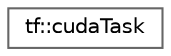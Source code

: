 digraph "类继承关系图"
{
 // LATEX_PDF_SIZE
  bgcolor="transparent";
  edge [fontname=Helvetica,fontsize=10,labelfontname=Helvetica,labelfontsize=10];
  node [fontname=Helvetica,fontsize=10,shape=box,height=0.2,width=0.4];
  rankdir="LR";
  Node0 [id="Node000000",label="tf::cudaTask",height=0.2,width=0.4,color="grey40", fillcolor="white", style="filled",URL="$classtf_1_1cuda_task.html",tooltip="class to create a task handle of a CUDA Graph node"];
}
